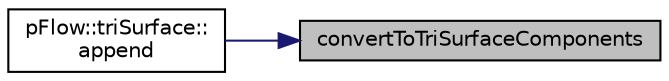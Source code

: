 digraph "convertToTriSurfaceComponents"
{
 // LATEX_PDF_SIZE
  edge [fontname="Helvetica",fontsize="10",labelfontname="Helvetica",labelfontsize="10"];
  node [fontname="Helvetica",fontsize="10",shape=record];
  rankdir="RL";
  Node1 [label="convertToTriSurfaceComponents",height=0.2,width=0.4,color="black", fillcolor="grey75", style="filled", fontcolor="black",tooltip=" "];
  Node1 -> Node2 [dir="back",color="midnightblue",fontsize="10",style="solid",fontname="Helvetica"];
  Node2 [label="pFlow::triSurface::\lappend",height=0.2,width=0.4,color="black", fillcolor="white", style="filled",URL="$classpFlow_1_1triSurface.html#a32c459eb3a3a2a8d121e2e0fd7d18170",tooltip=" "];
}
